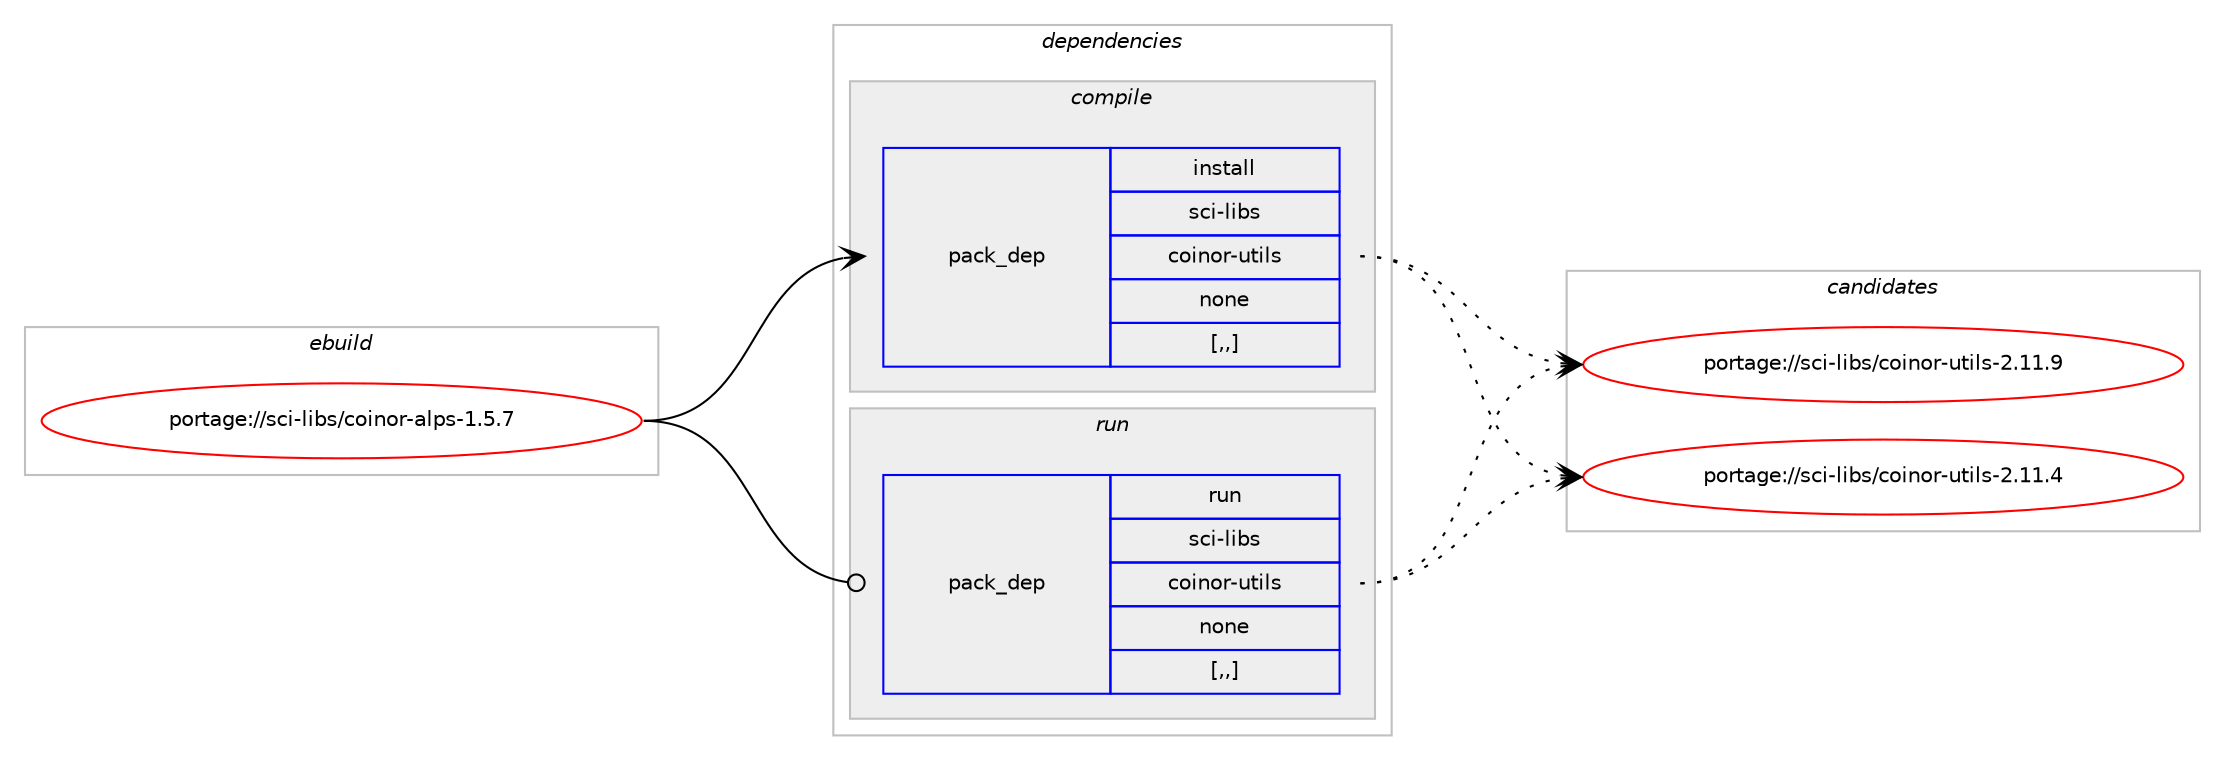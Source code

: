digraph prolog {

# *************
# Graph options
# *************

newrank=true;
concentrate=true;
compound=true;
graph [rankdir=LR,fontname=Helvetica,fontsize=10,ranksep=1.5];#, ranksep=2.5, nodesep=0.2];
edge  [arrowhead=vee];
node  [fontname=Helvetica,fontsize=10];

# **********
# The ebuild
# **********

subgraph cluster_leftcol {
color=gray;
label=<<i>ebuild</i>>;
id [label="portage://sci-libs/coinor-alps-1.5.7", color=red, width=4, href="../sci-libs/coinor-alps-1.5.7.svg"];
}

# ****************
# The dependencies
# ****************

subgraph cluster_midcol {
color=gray;
label=<<i>dependencies</i>>;
subgraph cluster_compile {
fillcolor="#eeeeee";
style=filled;
label=<<i>compile</i>>;
subgraph pack1296 {
dependency1640 [label=<<TABLE BORDER="0" CELLBORDER="1" CELLSPACING="0" CELLPADDING="4" WIDTH="220"><TR><TD ROWSPAN="6" CELLPADDING="30">pack_dep</TD></TR><TR><TD WIDTH="110">install</TD></TR><TR><TD>sci-libs</TD></TR><TR><TD>coinor-utils</TD></TR><TR><TD>none</TD></TR><TR><TD>[,,]</TD></TR></TABLE>>, shape=none, color=blue];
}
id:e -> dependency1640:w [weight=20,style="solid",arrowhead="vee"];
}
subgraph cluster_compileandrun {
fillcolor="#eeeeee";
style=filled;
label=<<i>compile and run</i>>;
}
subgraph cluster_run {
fillcolor="#eeeeee";
style=filled;
label=<<i>run</i>>;
subgraph pack1297 {
dependency1641 [label=<<TABLE BORDER="0" CELLBORDER="1" CELLSPACING="0" CELLPADDING="4" WIDTH="220"><TR><TD ROWSPAN="6" CELLPADDING="30">pack_dep</TD></TR><TR><TD WIDTH="110">run</TD></TR><TR><TD>sci-libs</TD></TR><TR><TD>coinor-utils</TD></TR><TR><TD>none</TD></TR><TR><TD>[,,]</TD></TR></TABLE>>, shape=none, color=blue];
}
id:e -> dependency1641:w [weight=20,style="solid",arrowhead="odot"];
}
}

# **************
# The candidates
# **************

subgraph cluster_choices {
rank=same;
color=gray;
label=<<i>candidates</i>>;

subgraph choice1296 {
color=black;
nodesep=1;
choice11599105451081059811547991111051101111144511711610510811545504649494657 [label="portage://sci-libs/coinor-utils-2.11.9", color=red, width=4,href="../sci-libs/coinor-utils-2.11.9.svg"];
choice11599105451081059811547991111051101111144511711610510811545504649494652 [label="portage://sci-libs/coinor-utils-2.11.4", color=red, width=4,href="../sci-libs/coinor-utils-2.11.4.svg"];
dependency1640:e -> choice11599105451081059811547991111051101111144511711610510811545504649494657:w [style=dotted,weight="100"];
dependency1640:e -> choice11599105451081059811547991111051101111144511711610510811545504649494652:w [style=dotted,weight="100"];
}
subgraph choice1297 {
color=black;
nodesep=1;
choice11599105451081059811547991111051101111144511711610510811545504649494657 [label="portage://sci-libs/coinor-utils-2.11.9", color=red, width=4,href="../sci-libs/coinor-utils-2.11.9.svg"];
choice11599105451081059811547991111051101111144511711610510811545504649494652 [label="portage://sci-libs/coinor-utils-2.11.4", color=red, width=4,href="../sci-libs/coinor-utils-2.11.4.svg"];
dependency1641:e -> choice11599105451081059811547991111051101111144511711610510811545504649494657:w [style=dotted,weight="100"];
dependency1641:e -> choice11599105451081059811547991111051101111144511711610510811545504649494652:w [style=dotted,weight="100"];
}
}

}
